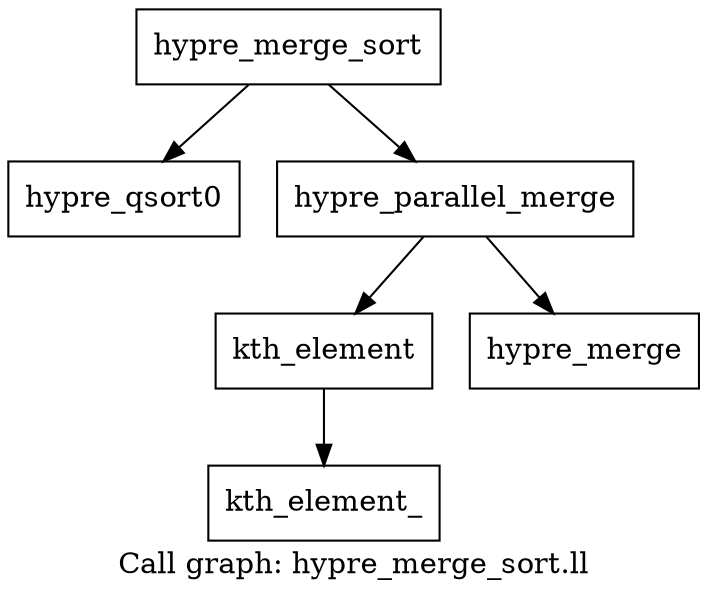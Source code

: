 digraph "Call graph: hypre_merge_sort.ll" {
	label="Call graph: hypre_merge_sort.ll";

	Node0x5597028c2bf0 [shape=record,label="{hypre_merge_sort}"];
	Node0x5597028c2bf0 -> Node0x5597028e2530;
	Node0x5597028c2bf0 -> Node0x5597028e5220;
	Node0x5597028e2530 [shape=record,label="{hypre_qsort0}"];
	Node0x5597028e5220 [shape=record,label="{hypre_parallel_merge}"];
	Node0x5597028e5220 -> Node0x5597028e52e0;
	Node0x5597028e5220 -> Node0x5597028e49f0;
	Node0x5597028e52e0 [shape=record,label="{kth_element}"];
	Node0x5597028e52e0 -> Node0x5597028e4a70;
	Node0x5597028e4a70 [shape=record,label="{kth_element_}"];
	Node0x5597028e49f0 [shape=record,label="{hypre_merge}"];
}

